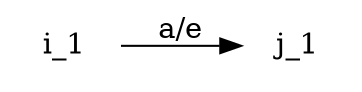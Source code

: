 digraph createTNFACls
{
    rankdir = LR;
    shape = plaintext;
    j_1[ texlbl = "$i+1$"
       , shape=plaintext];
    i_1[ texlbl = "$i$"
       , shape=plaintext];
    i_1 -> j_1[label="a/e", texlbl = "$a/\omega$"];
}
